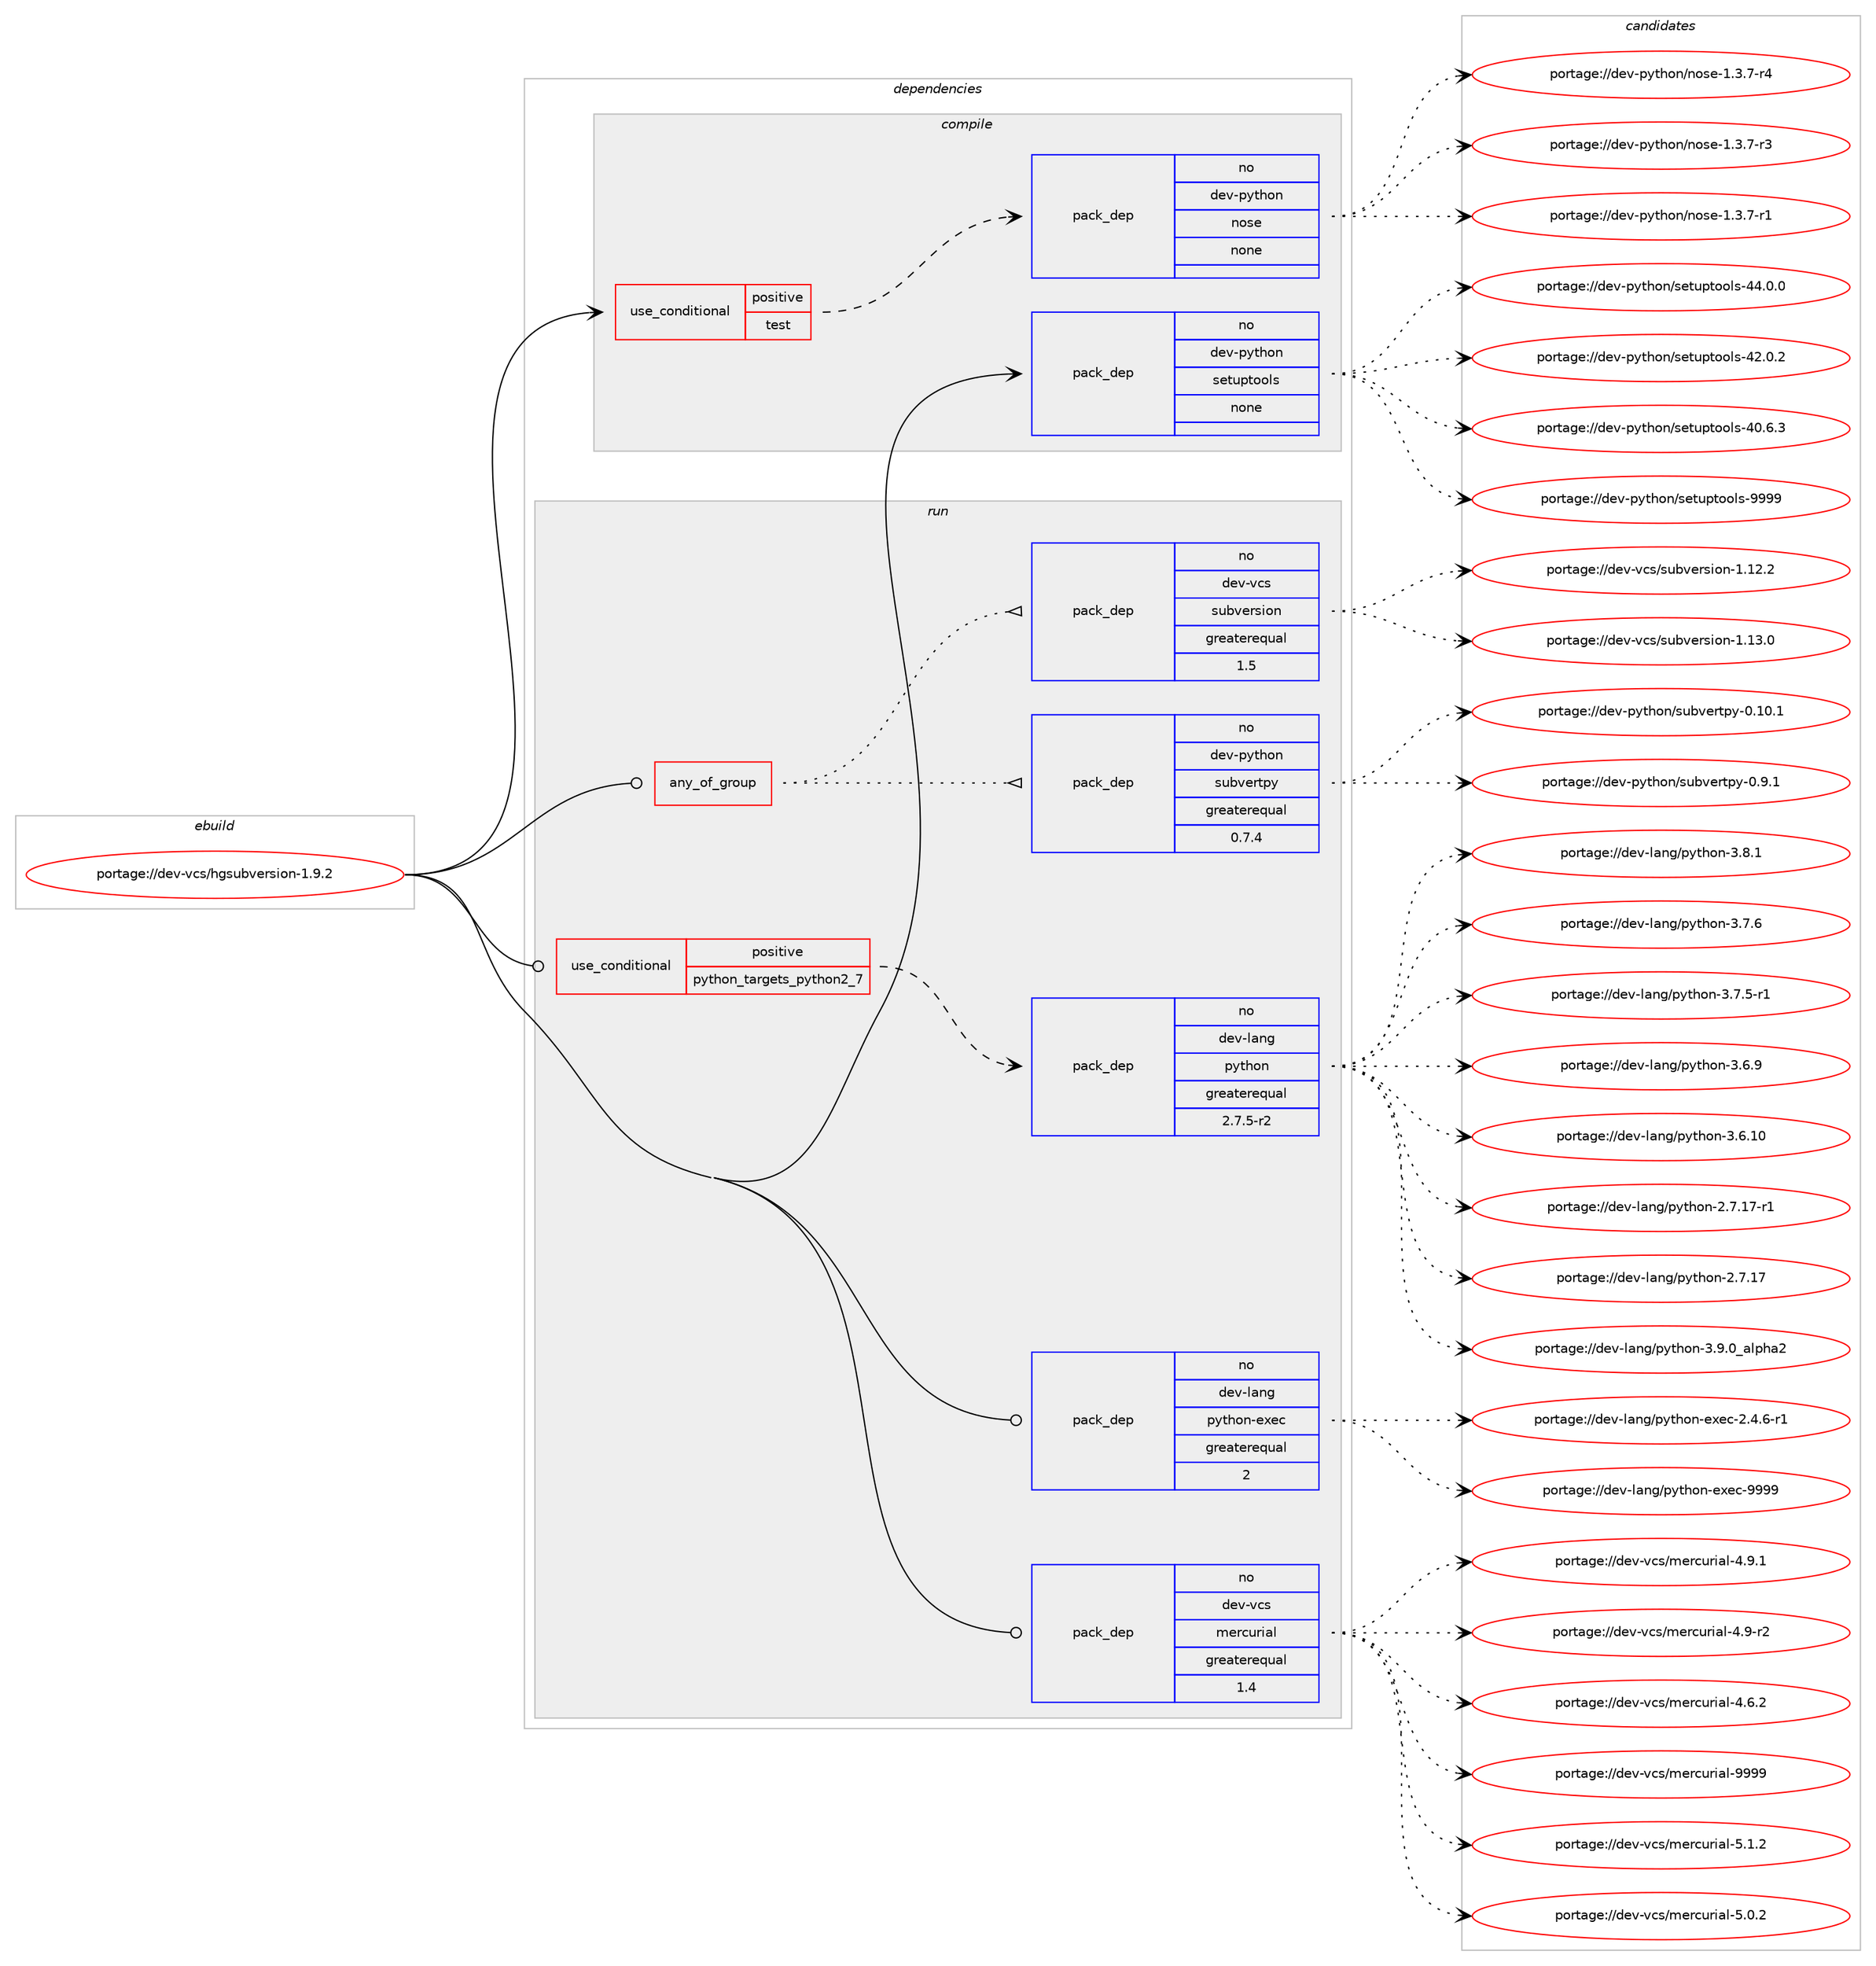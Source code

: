 digraph prolog {

# *************
# Graph options
# *************

newrank=true;
concentrate=true;
compound=true;
graph [rankdir=LR,fontname=Helvetica,fontsize=10,ranksep=1.5];#, ranksep=2.5, nodesep=0.2];
edge  [arrowhead=vee];
node  [fontname=Helvetica,fontsize=10];

# **********
# The ebuild
# **********

subgraph cluster_leftcol {
color=gray;
rank=same;
label=<<i>ebuild</i>>;
id [label="portage://dev-vcs/hgsubversion-1.9.2", color=red, width=4, href="../dev-vcs/hgsubversion-1.9.2.svg"];
}

# ****************
# The dependencies
# ****************

subgraph cluster_midcol {
color=gray;
label=<<i>dependencies</i>>;
subgraph cluster_compile {
fillcolor="#eeeeee";
style=filled;
label=<<i>compile</i>>;
subgraph cond60644 {
dependency293139 [label=<<TABLE BORDER="0" CELLBORDER="1" CELLSPACING="0" CELLPADDING="4"><TR><TD ROWSPAN="3" CELLPADDING="10">use_conditional</TD></TR><TR><TD>positive</TD></TR><TR><TD>test</TD></TR></TABLE>>, shape=none, color=red];
subgraph pack227948 {
dependency293140 [label=<<TABLE BORDER="0" CELLBORDER="1" CELLSPACING="0" CELLPADDING="4" WIDTH="220"><TR><TD ROWSPAN="6" CELLPADDING="30">pack_dep</TD></TR><TR><TD WIDTH="110">no</TD></TR><TR><TD>dev-python</TD></TR><TR><TD>nose</TD></TR><TR><TD>none</TD></TR><TR><TD></TD></TR></TABLE>>, shape=none, color=blue];
}
dependency293139:e -> dependency293140:w [weight=20,style="dashed",arrowhead="vee"];
}
id:e -> dependency293139:w [weight=20,style="solid",arrowhead="vee"];
subgraph pack227949 {
dependency293141 [label=<<TABLE BORDER="0" CELLBORDER="1" CELLSPACING="0" CELLPADDING="4" WIDTH="220"><TR><TD ROWSPAN="6" CELLPADDING="30">pack_dep</TD></TR><TR><TD WIDTH="110">no</TD></TR><TR><TD>dev-python</TD></TR><TR><TD>setuptools</TD></TR><TR><TD>none</TD></TR><TR><TD></TD></TR></TABLE>>, shape=none, color=blue];
}
id:e -> dependency293141:w [weight=20,style="solid",arrowhead="vee"];
}
subgraph cluster_compileandrun {
fillcolor="#eeeeee";
style=filled;
label=<<i>compile and run</i>>;
}
subgraph cluster_run {
fillcolor="#eeeeee";
style=filled;
label=<<i>run</i>>;
subgraph any4344 {
dependency293142 [label=<<TABLE BORDER="0" CELLBORDER="1" CELLSPACING="0" CELLPADDING="4"><TR><TD CELLPADDING="10">any_of_group</TD></TR></TABLE>>, shape=none, color=red];subgraph pack227950 {
dependency293143 [label=<<TABLE BORDER="0" CELLBORDER="1" CELLSPACING="0" CELLPADDING="4" WIDTH="220"><TR><TD ROWSPAN="6" CELLPADDING="30">pack_dep</TD></TR><TR><TD WIDTH="110">no</TD></TR><TR><TD>dev-python</TD></TR><TR><TD>subvertpy</TD></TR><TR><TD>greaterequal</TD></TR><TR><TD>0.7.4</TD></TR></TABLE>>, shape=none, color=blue];
}
dependency293142:e -> dependency293143:w [weight=20,style="dotted",arrowhead="oinv"];
subgraph pack227951 {
dependency293144 [label=<<TABLE BORDER="0" CELLBORDER="1" CELLSPACING="0" CELLPADDING="4" WIDTH="220"><TR><TD ROWSPAN="6" CELLPADDING="30">pack_dep</TD></TR><TR><TD WIDTH="110">no</TD></TR><TR><TD>dev-vcs</TD></TR><TR><TD>subversion</TD></TR><TR><TD>greaterequal</TD></TR><TR><TD>1.5</TD></TR></TABLE>>, shape=none, color=blue];
}
dependency293142:e -> dependency293144:w [weight=20,style="dotted",arrowhead="oinv"];
}
id:e -> dependency293142:w [weight=20,style="solid",arrowhead="odot"];
subgraph cond60645 {
dependency293145 [label=<<TABLE BORDER="0" CELLBORDER="1" CELLSPACING="0" CELLPADDING="4"><TR><TD ROWSPAN="3" CELLPADDING="10">use_conditional</TD></TR><TR><TD>positive</TD></TR><TR><TD>python_targets_python2_7</TD></TR></TABLE>>, shape=none, color=red];
subgraph pack227952 {
dependency293146 [label=<<TABLE BORDER="0" CELLBORDER="1" CELLSPACING="0" CELLPADDING="4" WIDTH="220"><TR><TD ROWSPAN="6" CELLPADDING="30">pack_dep</TD></TR><TR><TD WIDTH="110">no</TD></TR><TR><TD>dev-lang</TD></TR><TR><TD>python</TD></TR><TR><TD>greaterequal</TD></TR><TR><TD>2.7.5-r2</TD></TR></TABLE>>, shape=none, color=blue];
}
dependency293145:e -> dependency293146:w [weight=20,style="dashed",arrowhead="vee"];
}
id:e -> dependency293145:w [weight=20,style="solid",arrowhead="odot"];
subgraph pack227953 {
dependency293147 [label=<<TABLE BORDER="0" CELLBORDER="1" CELLSPACING="0" CELLPADDING="4" WIDTH="220"><TR><TD ROWSPAN="6" CELLPADDING="30">pack_dep</TD></TR><TR><TD WIDTH="110">no</TD></TR><TR><TD>dev-lang</TD></TR><TR><TD>python-exec</TD></TR><TR><TD>greaterequal</TD></TR><TR><TD>2</TD></TR></TABLE>>, shape=none, color=blue];
}
id:e -> dependency293147:w [weight=20,style="solid",arrowhead="odot"];
subgraph pack227954 {
dependency293148 [label=<<TABLE BORDER="0" CELLBORDER="1" CELLSPACING="0" CELLPADDING="4" WIDTH="220"><TR><TD ROWSPAN="6" CELLPADDING="30">pack_dep</TD></TR><TR><TD WIDTH="110">no</TD></TR><TR><TD>dev-vcs</TD></TR><TR><TD>mercurial</TD></TR><TR><TD>greaterequal</TD></TR><TR><TD>1.4</TD></TR></TABLE>>, shape=none, color=blue];
}
id:e -> dependency293148:w [weight=20,style="solid",arrowhead="odot"];
}
}

# **************
# The candidates
# **************

subgraph cluster_choices {
rank=same;
color=gray;
label=<<i>candidates</i>>;

subgraph choice227948 {
color=black;
nodesep=1;
choice10010111845112121116104111110471101111151014549465146554511452 [label="portage://dev-python/nose-1.3.7-r4", color=red, width=4,href="../dev-python/nose-1.3.7-r4.svg"];
choice10010111845112121116104111110471101111151014549465146554511451 [label="portage://dev-python/nose-1.3.7-r3", color=red, width=4,href="../dev-python/nose-1.3.7-r3.svg"];
choice10010111845112121116104111110471101111151014549465146554511449 [label="portage://dev-python/nose-1.3.7-r1", color=red, width=4,href="../dev-python/nose-1.3.7-r1.svg"];
dependency293140:e -> choice10010111845112121116104111110471101111151014549465146554511452:w [style=dotted,weight="100"];
dependency293140:e -> choice10010111845112121116104111110471101111151014549465146554511451:w [style=dotted,weight="100"];
dependency293140:e -> choice10010111845112121116104111110471101111151014549465146554511449:w [style=dotted,weight="100"];
}
subgraph choice227949 {
color=black;
nodesep=1;
choice10010111845112121116104111110471151011161171121161111111081154557575757 [label="portage://dev-python/setuptools-9999", color=red, width=4,href="../dev-python/setuptools-9999.svg"];
choice100101118451121211161041111104711510111611711211611111110811545525246484648 [label="portage://dev-python/setuptools-44.0.0", color=red, width=4,href="../dev-python/setuptools-44.0.0.svg"];
choice100101118451121211161041111104711510111611711211611111110811545525046484650 [label="portage://dev-python/setuptools-42.0.2", color=red, width=4,href="../dev-python/setuptools-42.0.2.svg"];
choice100101118451121211161041111104711510111611711211611111110811545524846544651 [label="portage://dev-python/setuptools-40.6.3", color=red, width=4,href="../dev-python/setuptools-40.6.3.svg"];
dependency293141:e -> choice10010111845112121116104111110471151011161171121161111111081154557575757:w [style=dotted,weight="100"];
dependency293141:e -> choice100101118451121211161041111104711510111611711211611111110811545525246484648:w [style=dotted,weight="100"];
dependency293141:e -> choice100101118451121211161041111104711510111611711211611111110811545525046484650:w [style=dotted,weight="100"];
dependency293141:e -> choice100101118451121211161041111104711510111611711211611111110811545524846544651:w [style=dotted,weight="100"];
}
subgraph choice227950 {
color=black;
nodesep=1;
choice100101118451121211161041111104711511798118101114116112121454846574649 [label="portage://dev-python/subvertpy-0.9.1", color=red, width=4,href="../dev-python/subvertpy-0.9.1.svg"];
choice10010111845112121116104111110471151179811810111411611212145484649484649 [label="portage://dev-python/subvertpy-0.10.1", color=red, width=4,href="../dev-python/subvertpy-0.10.1.svg"];
dependency293143:e -> choice100101118451121211161041111104711511798118101114116112121454846574649:w [style=dotted,weight="100"];
dependency293143:e -> choice10010111845112121116104111110471151179811810111411611212145484649484649:w [style=dotted,weight="100"];
}
subgraph choice227951 {
color=black;
nodesep=1;
choice1001011184511899115471151179811810111411510511111045494649514648 [label="portage://dev-vcs/subversion-1.13.0", color=red, width=4,href="../dev-vcs/subversion-1.13.0.svg"];
choice1001011184511899115471151179811810111411510511111045494649504650 [label="portage://dev-vcs/subversion-1.12.2", color=red, width=4,href="../dev-vcs/subversion-1.12.2.svg"];
dependency293144:e -> choice1001011184511899115471151179811810111411510511111045494649514648:w [style=dotted,weight="100"];
dependency293144:e -> choice1001011184511899115471151179811810111411510511111045494649504650:w [style=dotted,weight="100"];
}
subgraph choice227952 {
color=black;
nodesep=1;
choice10010111845108971101034711212111610411111045514657464895971081121049750 [label="portage://dev-lang/python-3.9.0_alpha2", color=red, width=4,href="../dev-lang/python-3.9.0_alpha2.svg"];
choice100101118451089711010347112121116104111110455146564649 [label="portage://dev-lang/python-3.8.1", color=red, width=4,href="../dev-lang/python-3.8.1.svg"];
choice100101118451089711010347112121116104111110455146554654 [label="portage://dev-lang/python-3.7.6", color=red, width=4,href="../dev-lang/python-3.7.6.svg"];
choice1001011184510897110103471121211161041111104551465546534511449 [label="portage://dev-lang/python-3.7.5-r1", color=red, width=4,href="../dev-lang/python-3.7.5-r1.svg"];
choice100101118451089711010347112121116104111110455146544657 [label="portage://dev-lang/python-3.6.9", color=red, width=4,href="../dev-lang/python-3.6.9.svg"];
choice10010111845108971101034711212111610411111045514654464948 [label="portage://dev-lang/python-3.6.10", color=red, width=4,href="../dev-lang/python-3.6.10.svg"];
choice100101118451089711010347112121116104111110455046554649554511449 [label="portage://dev-lang/python-2.7.17-r1", color=red, width=4,href="../dev-lang/python-2.7.17-r1.svg"];
choice10010111845108971101034711212111610411111045504655464955 [label="portage://dev-lang/python-2.7.17", color=red, width=4,href="../dev-lang/python-2.7.17.svg"];
dependency293146:e -> choice10010111845108971101034711212111610411111045514657464895971081121049750:w [style=dotted,weight="100"];
dependency293146:e -> choice100101118451089711010347112121116104111110455146564649:w [style=dotted,weight="100"];
dependency293146:e -> choice100101118451089711010347112121116104111110455146554654:w [style=dotted,weight="100"];
dependency293146:e -> choice1001011184510897110103471121211161041111104551465546534511449:w [style=dotted,weight="100"];
dependency293146:e -> choice100101118451089711010347112121116104111110455146544657:w [style=dotted,weight="100"];
dependency293146:e -> choice10010111845108971101034711212111610411111045514654464948:w [style=dotted,weight="100"];
dependency293146:e -> choice100101118451089711010347112121116104111110455046554649554511449:w [style=dotted,weight="100"];
dependency293146:e -> choice10010111845108971101034711212111610411111045504655464955:w [style=dotted,weight="100"];
}
subgraph choice227953 {
color=black;
nodesep=1;
choice10010111845108971101034711212111610411111045101120101994557575757 [label="portage://dev-lang/python-exec-9999", color=red, width=4,href="../dev-lang/python-exec-9999.svg"];
choice10010111845108971101034711212111610411111045101120101994550465246544511449 [label="portage://dev-lang/python-exec-2.4.6-r1", color=red, width=4,href="../dev-lang/python-exec-2.4.6-r1.svg"];
dependency293147:e -> choice10010111845108971101034711212111610411111045101120101994557575757:w [style=dotted,weight="100"];
dependency293147:e -> choice10010111845108971101034711212111610411111045101120101994550465246544511449:w [style=dotted,weight="100"];
}
subgraph choice227954 {
color=black;
nodesep=1;
choice10010111845118991154710910111499117114105971084557575757 [label="portage://dev-vcs/mercurial-9999", color=red, width=4,href="../dev-vcs/mercurial-9999.svg"];
choice1001011184511899115471091011149911711410597108455346494650 [label="portage://dev-vcs/mercurial-5.1.2", color=red, width=4,href="../dev-vcs/mercurial-5.1.2.svg"];
choice1001011184511899115471091011149911711410597108455346484650 [label="portage://dev-vcs/mercurial-5.0.2", color=red, width=4,href="../dev-vcs/mercurial-5.0.2.svg"];
choice1001011184511899115471091011149911711410597108455246574649 [label="portage://dev-vcs/mercurial-4.9.1", color=red, width=4,href="../dev-vcs/mercurial-4.9.1.svg"];
choice1001011184511899115471091011149911711410597108455246574511450 [label="portage://dev-vcs/mercurial-4.9-r2", color=red, width=4,href="../dev-vcs/mercurial-4.9-r2.svg"];
choice1001011184511899115471091011149911711410597108455246544650 [label="portage://dev-vcs/mercurial-4.6.2", color=red, width=4,href="../dev-vcs/mercurial-4.6.2.svg"];
dependency293148:e -> choice10010111845118991154710910111499117114105971084557575757:w [style=dotted,weight="100"];
dependency293148:e -> choice1001011184511899115471091011149911711410597108455346494650:w [style=dotted,weight="100"];
dependency293148:e -> choice1001011184511899115471091011149911711410597108455346484650:w [style=dotted,weight="100"];
dependency293148:e -> choice1001011184511899115471091011149911711410597108455246574649:w [style=dotted,weight="100"];
dependency293148:e -> choice1001011184511899115471091011149911711410597108455246574511450:w [style=dotted,weight="100"];
dependency293148:e -> choice1001011184511899115471091011149911711410597108455246544650:w [style=dotted,weight="100"];
}
}

}
